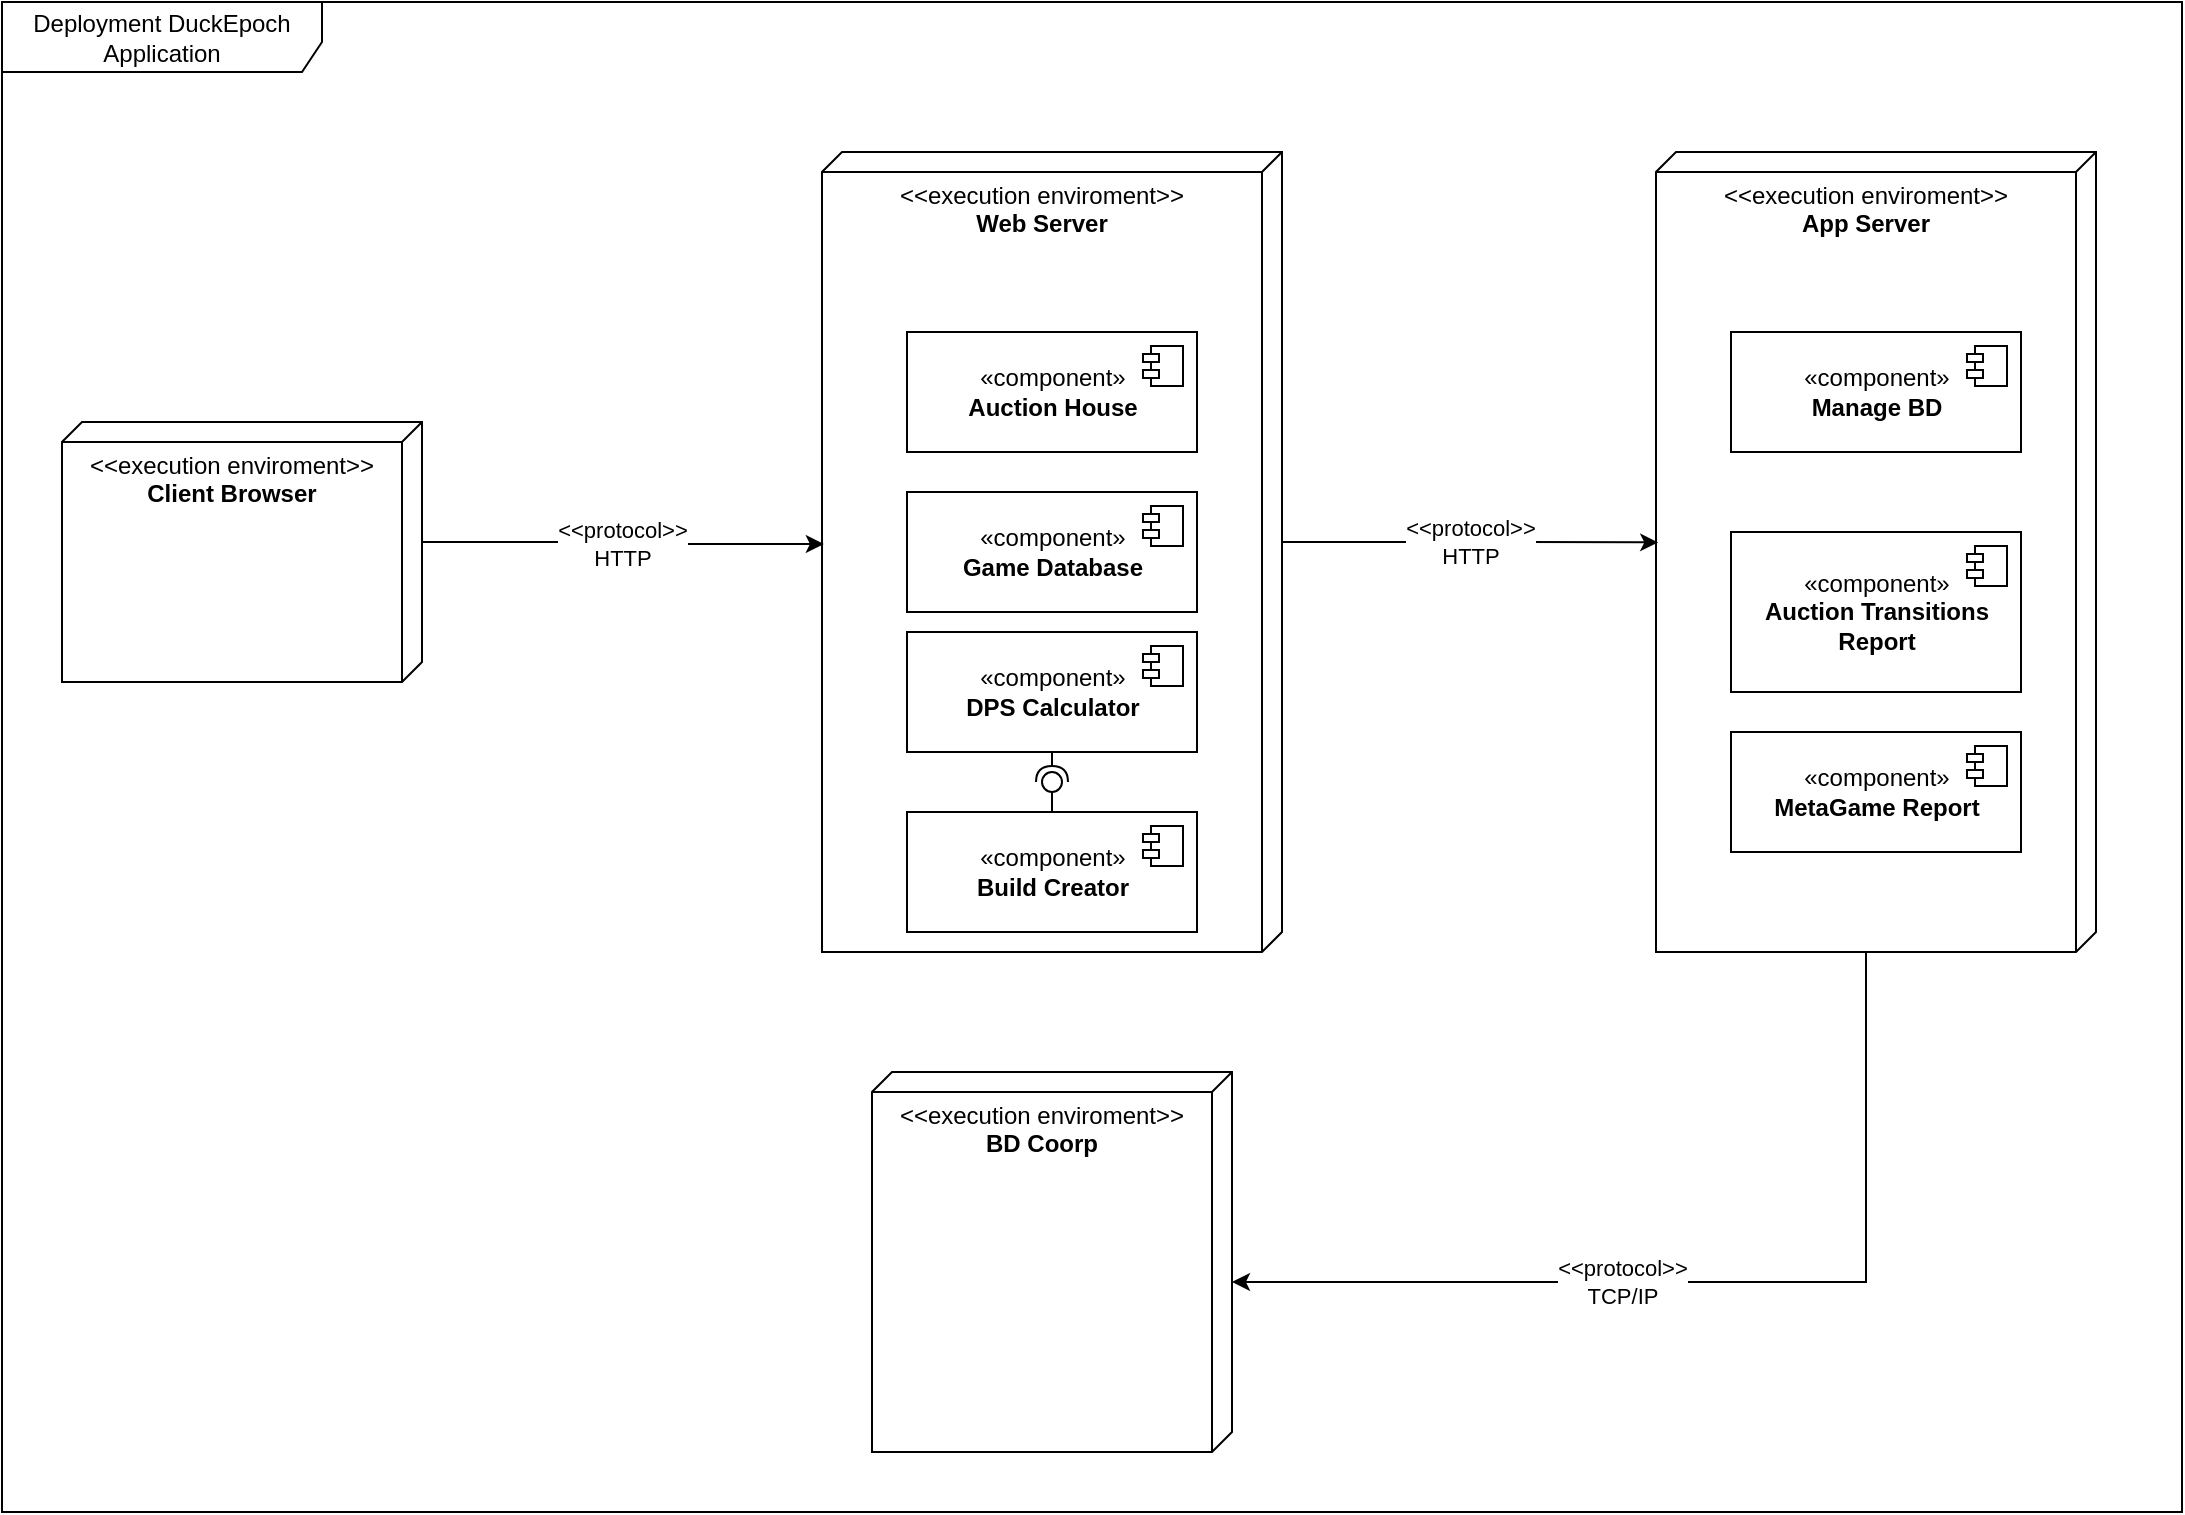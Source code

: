 <mxfile version="23.1.6" type="github">
  <diagram name="Página-1" id="KlPI-CfHalIJE0JB_ngC">
    <mxGraphModel dx="1687" dy="878" grid="1" gridSize="10" guides="1" tooltips="1" connect="1" arrows="1" fold="1" page="1" pageScale="1" pageWidth="827" pageHeight="1169" math="0" shadow="0">
      <root>
        <mxCell id="0" />
        <mxCell id="1" parent="0" />
        <mxCell id="x9AwBMhxoDD6r6XWOeWR-1" value="&amp;lt;&amp;lt;execution enviroment&amp;gt;&amp;gt;&lt;br&gt;&lt;b&gt;Client Browser&lt;/b&gt;" style="verticalAlign=top;align=center;spacingTop=8;spacingLeft=2;spacingRight=12;shape=cube;size=10;direction=south;fontStyle=0;html=1;whiteSpace=wrap;" vertex="1" parent="1">
          <mxGeometry x="30" y="305" width="180" height="130" as="geometry" />
        </mxCell>
        <mxCell id="x9AwBMhxoDD6r6XWOeWR-2" value="&amp;lt;&amp;lt;execution enviroment&amp;gt;&amp;gt;&lt;br&gt;&lt;b&gt;Web Server&lt;/b&gt;" style="verticalAlign=top;align=center;spacingTop=8;spacingLeft=2;spacingRight=12;shape=cube;size=10;direction=south;fontStyle=0;html=1;whiteSpace=wrap;" vertex="1" parent="1">
          <mxGeometry x="410" y="170" width="230" height="400" as="geometry" />
        </mxCell>
        <mxCell id="x9AwBMhxoDD6r6XWOeWR-3" value="&amp;lt;&amp;lt;execution enviroment&amp;gt;&amp;gt;&lt;br&gt;&lt;b&gt;App Server&lt;/b&gt;" style="verticalAlign=top;align=center;spacingTop=8;spacingLeft=2;spacingRight=12;shape=cube;size=10;direction=south;fontStyle=0;html=1;whiteSpace=wrap;" vertex="1" parent="1">
          <mxGeometry x="827" y="170" width="220" height="400" as="geometry" />
        </mxCell>
        <mxCell id="x9AwBMhxoDD6r6XWOeWR-4" value="&amp;lt;&amp;lt;execution enviroment&amp;gt;&amp;gt;&lt;br&gt;&lt;b&gt;BD Coorp&lt;br&gt;&lt;br&gt;&lt;br&gt;&lt;/b&gt;" style="verticalAlign=top;align=center;spacingTop=8;spacingLeft=2;spacingRight=12;shape=cube;size=10;direction=south;fontStyle=0;html=1;whiteSpace=wrap;" vertex="1" parent="1">
          <mxGeometry x="435" y="630" width="180" height="190" as="geometry" />
        </mxCell>
        <mxCell id="x9AwBMhxoDD6r6XWOeWR-9" value="Deployment DuckEpoch Application" style="shape=umlFrame;whiteSpace=wrap;html=1;pointerEvents=0;width=160;height=35;" vertex="1" parent="1">
          <mxGeometry y="95" width="1090" height="755" as="geometry" />
        </mxCell>
        <mxCell id="x9AwBMhxoDD6r6XWOeWR-27" value="«component»&lt;br&gt;&lt;b&gt;Auction House&lt;/b&gt;" style="html=1;dropTarget=0;whiteSpace=wrap;" vertex="1" parent="1">
          <mxGeometry x="452.5" y="260" width="145" height="60" as="geometry" />
        </mxCell>
        <mxCell id="x9AwBMhxoDD6r6XWOeWR-28" value="" style="shape=module;jettyWidth=8;jettyHeight=4;" vertex="1" parent="x9AwBMhxoDD6r6XWOeWR-27">
          <mxGeometry x="1" width="20" height="20" relative="1" as="geometry">
            <mxPoint x="-27" y="7" as="offset" />
          </mxGeometry>
        </mxCell>
        <mxCell id="x9AwBMhxoDD6r6XWOeWR-29" value="«component»&lt;br&gt;&lt;b&gt;Game Database&lt;/b&gt;" style="html=1;dropTarget=0;whiteSpace=wrap;" vertex="1" parent="1">
          <mxGeometry x="452.5" y="340" width="145" height="60" as="geometry" />
        </mxCell>
        <mxCell id="x9AwBMhxoDD6r6XWOeWR-30" value="" style="shape=module;jettyWidth=8;jettyHeight=4;" vertex="1" parent="x9AwBMhxoDD6r6XWOeWR-29">
          <mxGeometry x="1" width="20" height="20" relative="1" as="geometry">
            <mxPoint x="-27" y="7" as="offset" />
          </mxGeometry>
        </mxCell>
        <mxCell id="x9AwBMhxoDD6r6XWOeWR-31" value="«component»&lt;br&gt;&lt;b&gt;DPS Calculator&lt;/b&gt;" style="html=1;dropTarget=0;whiteSpace=wrap;" vertex="1" parent="1">
          <mxGeometry x="452.5" y="410" width="145" height="60" as="geometry" />
        </mxCell>
        <mxCell id="x9AwBMhxoDD6r6XWOeWR-32" value="" style="shape=module;jettyWidth=8;jettyHeight=4;" vertex="1" parent="x9AwBMhxoDD6r6XWOeWR-31">
          <mxGeometry x="1" width="20" height="20" relative="1" as="geometry">
            <mxPoint x="-27" y="7" as="offset" />
          </mxGeometry>
        </mxCell>
        <mxCell id="x9AwBMhxoDD6r6XWOeWR-33" value="«component»&lt;br&gt;&lt;b&gt;Build Creator&lt;/b&gt;" style="html=1;dropTarget=0;whiteSpace=wrap;" vertex="1" parent="1">
          <mxGeometry x="452.5" y="500" width="145" height="60" as="geometry" />
        </mxCell>
        <mxCell id="x9AwBMhxoDD6r6XWOeWR-34" value="" style="shape=module;jettyWidth=8;jettyHeight=4;" vertex="1" parent="x9AwBMhxoDD6r6XWOeWR-33">
          <mxGeometry x="1" width="20" height="20" relative="1" as="geometry">
            <mxPoint x="-27" y="7" as="offset" />
          </mxGeometry>
        </mxCell>
        <mxCell id="x9AwBMhxoDD6r6XWOeWR-36" value="«component»&lt;div&gt;&lt;b&gt;Manage BD&lt;/b&gt;&lt;/div&gt;" style="html=1;dropTarget=0;whiteSpace=wrap;" vertex="1" parent="1">
          <mxGeometry x="864.5" y="260" width="145" height="60" as="geometry" />
        </mxCell>
        <mxCell id="x9AwBMhxoDD6r6XWOeWR-37" value="" style="shape=module;jettyWidth=8;jettyHeight=4;" vertex="1" parent="x9AwBMhxoDD6r6XWOeWR-36">
          <mxGeometry x="1" width="20" height="20" relative="1" as="geometry">
            <mxPoint x="-27" y="7" as="offset" />
          </mxGeometry>
        </mxCell>
        <mxCell id="x9AwBMhxoDD6r6XWOeWR-38" value="" style="rounded=0;orthogonalLoop=1;jettySize=auto;html=1;endArrow=halfCircle;endFill=0;endSize=6;strokeWidth=1;sketch=0;exitX=0.5;exitY=1;exitDx=0;exitDy=0;" edge="1" target="x9AwBMhxoDD6r6XWOeWR-40" parent="1" source="x9AwBMhxoDD6r6XWOeWR-31">
          <mxGeometry relative="1" as="geometry">
            <mxPoint x="545" y="472.5" as="sourcePoint" />
          </mxGeometry>
        </mxCell>
        <mxCell id="x9AwBMhxoDD6r6XWOeWR-39" value="" style="rounded=0;orthogonalLoop=1;jettySize=auto;html=1;endArrow=oval;endFill=0;sketch=0;sourcePerimeterSpacing=0;targetPerimeterSpacing=0;endSize=10;exitX=0.5;exitY=0;exitDx=0;exitDy=0;" edge="1" target="x9AwBMhxoDD6r6XWOeWR-40" parent="1" source="x9AwBMhxoDD6r6XWOeWR-33">
          <mxGeometry relative="1" as="geometry">
            <mxPoint x="505" y="472.5" as="sourcePoint" />
          </mxGeometry>
        </mxCell>
        <mxCell id="x9AwBMhxoDD6r6XWOeWR-40" value="" style="ellipse;whiteSpace=wrap;html=1;align=center;aspect=fixed;fillColor=none;strokeColor=none;resizable=0;perimeter=centerPerimeter;rotatable=0;allowArrows=0;points=[];outlineConnect=1;" vertex="1" parent="1">
          <mxGeometry x="520" y="480" width="10" height="10" as="geometry" />
        </mxCell>
        <mxCell id="x9AwBMhxoDD6r6XWOeWR-43" value="" style="ellipse;whiteSpace=wrap;html=1;align=center;aspect=fixed;fillColor=none;strokeColor=none;resizable=0;perimeter=centerPerimeter;rotatable=0;allowArrows=0;points=[];outlineConnect=1;" vertex="1" parent="1">
          <mxGeometry x="520" y="310" width="10" height="10" as="geometry" />
        </mxCell>
        <mxCell id="x9AwBMhxoDD6r6XWOeWR-44" value="«component»&lt;div&gt;&lt;b&gt;Auction Transitions Report&lt;/b&gt;&lt;/div&gt;" style="html=1;dropTarget=0;whiteSpace=wrap;" vertex="1" parent="1">
          <mxGeometry x="864.5" y="360" width="145" height="80" as="geometry" />
        </mxCell>
        <mxCell id="x9AwBMhxoDD6r6XWOeWR-45" value="" style="shape=module;jettyWidth=8;jettyHeight=4;" vertex="1" parent="x9AwBMhxoDD6r6XWOeWR-44">
          <mxGeometry x="1" width="20" height="20" relative="1" as="geometry">
            <mxPoint x="-27" y="7" as="offset" />
          </mxGeometry>
        </mxCell>
        <mxCell id="x9AwBMhxoDD6r6XWOeWR-46" value="«component»&lt;div&gt;&lt;b&gt;MetaGame Report&lt;/b&gt;&lt;/div&gt;" style="html=1;dropTarget=0;whiteSpace=wrap;" vertex="1" parent="1">
          <mxGeometry x="864.5" y="460" width="145" height="60" as="geometry" />
        </mxCell>
        <mxCell id="x9AwBMhxoDD6r6XWOeWR-47" value="" style="shape=module;jettyWidth=8;jettyHeight=4;" vertex="1" parent="x9AwBMhxoDD6r6XWOeWR-46">
          <mxGeometry x="1" width="20" height="20" relative="1" as="geometry">
            <mxPoint x="-27" y="7" as="offset" />
          </mxGeometry>
        </mxCell>
        <mxCell id="x9AwBMhxoDD6r6XWOeWR-48" value="&amp;lt;&amp;lt;protocol&amp;gt;&amp;gt;&lt;br&gt;HTTP" style="edgeStyle=orthogonalEdgeStyle;rounded=0;orthogonalLoop=1;jettySize=auto;html=1;exitX=0;exitY=0;exitDx=60;exitDy=0;exitPerimeter=0;entryX=0.49;entryY=0.996;entryDx=0;entryDy=0;entryPerimeter=0;" edge="1" parent="1" source="x9AwBMhxoDD6r6XWOeWR-1" target="x9AwBMhxoDD6r6XWOeWR-2">
          <mxGeometry relative="1" as="geometry" />
        </mxCell>
        <mxCell id="x9AwBMhxoDD6r6XWOeWR-49" value="&amp;lt;&amp;lt;protocol&amp;gt;&amp;gt;&lt;br&gt;HTTP" style="edgeStyle=orthogonalEdgeStyle;rounded=0;orthogonalLoop=1;jettySize=auto;html=1;exitX=0;exitY=0;exitDx=195;exitDy=0;exitPerimeter=0;entryX=0.488;entryY=0.995;entryDx=0;entryDy=0;entryPerimeter=0;" edge="1" parent="1" source="x9AwBMhxoDD6r6XWOeWR-2" target="x9AwBMhxoDD6r6XWOeWR-3">
          <mxGeometry relative="1" as="geometry" />
        </mxCell>
        <mxCell id="x9AwBMhxoDD6r6XWOeWR-50" value="&amp;lt;&amp;lt;protocol&amp;gt;&amp;gt;&lt;br&gt;TCP/IP" style="edgeStyle=orthogonalEdgeStyle;rounded=0;orthogonalLoop=1;jettySize=auto;html=1;exitX=0;exitY=0;exitDx=400;exitDy=115;exitPerimeter=0;entryX=0;entryY=0;entryDx=105;entryDy=0;entryPerimeter=0;" edge="1" parent="1" source="x9AwBMhxoDD6r6XWOeWR-3" target="x9AwBMhxoDD6r6XWOeWR-4">
          <mxGeometry x="0.191" relative="1" as="geometry">
            <mxPoint as="offset" />
          </mxGeometry>
        </mxCell>
      </root>
    </mxGraphModel>
  </diagram>
</mxfile>
